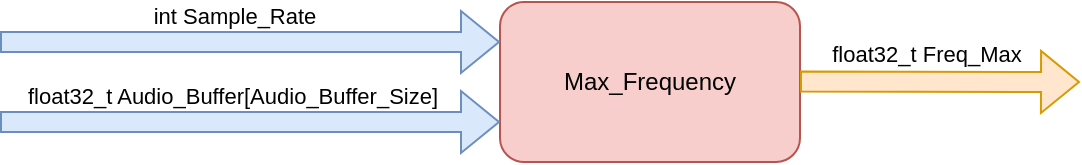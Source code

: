<mxfile version="24.9.1">
  <diagram name="Page-1" id="4acRng5W_u0_4KzXaihT">
    <mxGraphModel dx="1687" dy="908" grid="1" gridSize="10" guides="1" tooltips="1" connect="1" arrows="1" fold="1" page="1" pageScale="1" pageWidth="827" pageHeight="1169" math="0" shadow="0">
      <root>
        <mxCell id="0" />
        <mxCell id="1" parent="0" />
        <mxCell id="bDkOoxNmA_hYLUBz5Huy-1" value="Max_Frequency" style="rounded=1;whiteSpace=wrap;html=1;fillColor=#f8cecc;strokeColor=#b85450;" vertex="1" parent="1">
          <mxGeometry x="394" y="545" width="150" height="80" as="geometry" />
        </mxCell>
        <mxCell id="bDkOoxNmA_hYLUBz5Huy-2" value="" style="shape=flexArrow;endArrow=classic;html=1;rounded=0;fillColor=#dae8fc;strokeColor=#6c8ebf;" edge="1" parent="1">
          <mxGeometry width="50" height="50" relative="1" as="geometry">
            <mxPoint x="144" y="565" as="sourcePoint" />
            <mxPoint x="394" y="565" as="targetPoint" />
          </mxGeometry>
        </mxCell>
        <mxCell id="bDkOoxNmA_hYLUBz5Huy-6" value="int Sample_Rate" style="edgeLabel;html=1;align=center;verticalAlign=middle;resizable=0;points=[];" vertex="1" connectable="0" parent="bDkOoxNmA_hYLUBz5Huy-2">
          <mxGeometry x="0.489" y="-5" relative="1" as="geometry">
            <mxPoint x="-69" y="-18" as="offset" />
          </mxGeometry>
        </mxCell>
        <mxCell id="bDkOoxNmA_hYLUBz5Huy-3" value="" style="shape=flexArrow;endArrow=classic;html=1;rounded=0;fillColor=#ffe6cc;strokeColor=#d79b00;" edge="1" parent="1">
          <mxGeometry width="50" height="50" relative="1" as="geometry">
            <mxPoint x="544" y="584.73" as="sourcePoint" />
            <mxPoint x="684" y="585" as="targetPoint" />
          </mxGeometry>
        </mxCell>
        <mxCell id="bDkOoxNmA_hYLUBz5Huy-11" value="float32_t Freq_Max" style="edgeLabel;html=1;align=center;verticalAlign=middle;resizable=0;points=[];" vertex="1" connectable="0" parent="bDkOoxNmA_hYLUBz5Huy-3">
          <mxGeometry x="-0.467" y="-4" relative="1" as="geometry">
            <mxPoint x="25" y="-18" as="offset" />
          </mxGeometry>
        </mxCell>
        <mxCell id="bDkOoxNmA_hYLUBz5Huy-4" value="" style="shape=flexArrow;endArrow=classic;html=1;rounded=0;fillColor=#dae8fc;strokeColor=#6c8ebf;" edge="1" parent="1">
          <mxGeometry width="50" height="50" relative="1" as="geometry">
            <mxPoint x="144" y="605" as="sourcePoint" />
            <mxPoint x="394" y="605" as="targetPoint" />
          </mxGeometry>
        </mxCell>
        <mxCell id="bDkOoxNmA_hYLUBz5Huy-10" value="float32_t Audio_Buffer[Audio_Buffer_Size]" style="edgeLabel;html=1;align=center;verticalAlign=middle;resizable=0;points=[];" vertex="1" connectable="0" parent="bDkOoxNmA_hYLUBz5Huy-4">
          <mxGeometry x="-0.053" y="3" relative="1" as="geometry">
            <mxPoint x="-3" y="-10" as="offset" />
          </mxGeometry>
        </mxCell>
      </root>
    </mxGraphModel>
  </diagram>
</mxfile>
